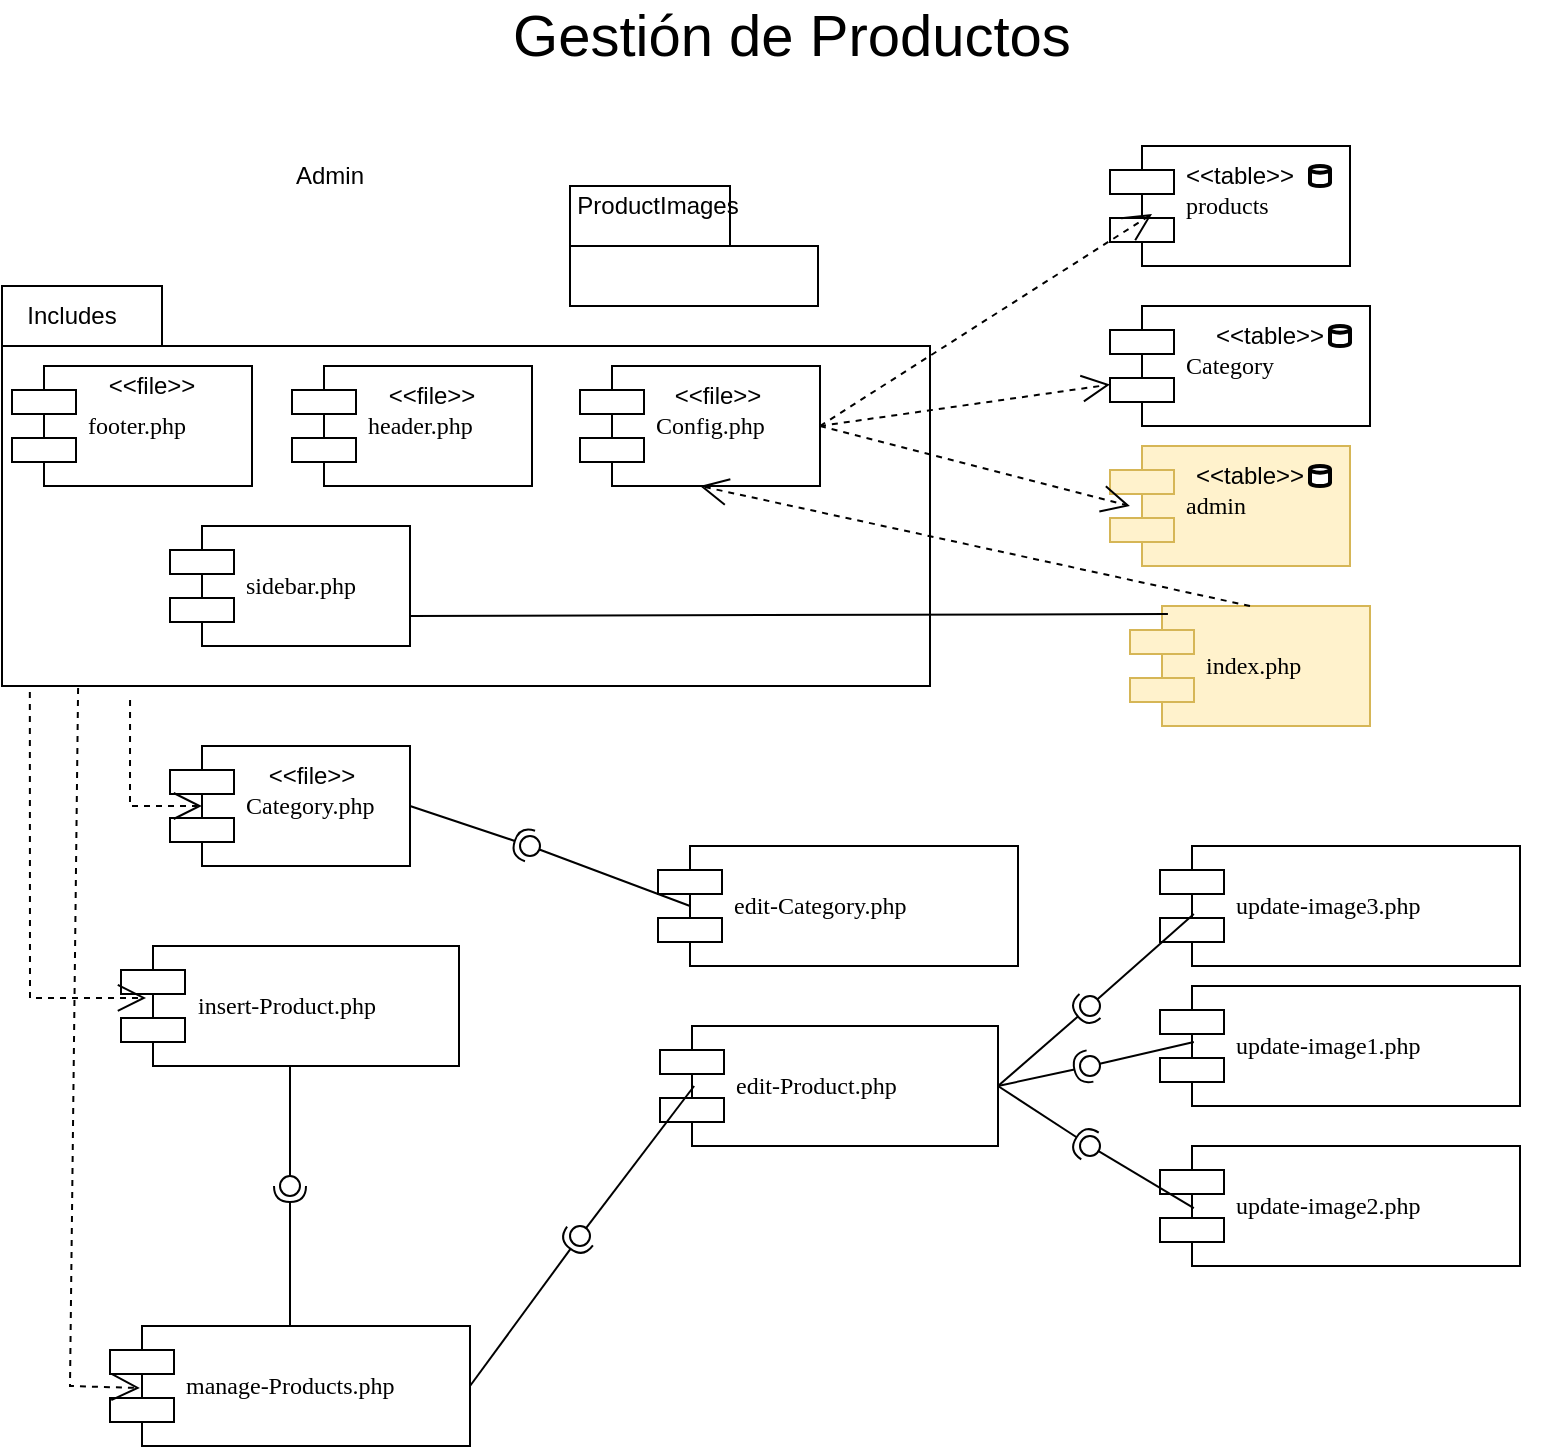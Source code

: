 <mxfile version="22.0.8" type="github">
  <diagram name="Página-1" id="GMEsVAINNBaTcpao7fsB">
    <mxGraphModel dx="880" dy="1647" grid="1" gridSize="10" guides="1" tooltips="1" connect="1" arrows="1" fold="1" page="1" pageScale="1" pageWidth="827" pageHeight="1169" math="0" shadow="0">
      <root>
        <mxCell id="0" />
        <mxCell id="1" parent="0" />
        <mxCell id="oqwPhSUPqJG5sDOOm7o7-72" value="" style="shape=folder;fontStyle=1;tabWidth=80;tabHeight=30;tabPosition=left;html=1;boundedLbl=1;whiteSpace=wrap;" parent="1" vertex="1">
          <mxGeometry x="56" y="140" width="464" height="200" as="geometry" />
        </mxCell>
        <mxCell id="oqwPhSUPqJG5sDOOm7o7-74" value="&lt;font style=&quot;vertical-align: inherit;&quot;&gt;&lt;font style=&quot;vertical-align: inherit;&quot;&gt;Includes&lt;/font&gt;&lt;/font&gt;" style="text;html=1;strokeColor=none;fillColor=none;align=center;verticalAlign=middle;whiteSpace=wrap;rounded=0;" parent="1" vertex="1">
          <mxGeometry x="61" y="140" width="60" height="30" as="geometry" />
        </mxCell>
        <mxCell id="oqwPhSUPqJG5sDOOm7o7-75" value="footer.php" style="shape=component;align=left;spacingLeft=36;rounded=0;shadow=0;comic=0;labelBackgroundColor=none;strokeWidth=1;fontFamily=Verdana;fontSize=12;html=1;" parent="1" vertex="1">
          <mxGeometry x="61" y="180" width="120" height="60" as="geometry" />
        </mxCell>
        <mxCell id="oqwPhSUPqJG5sDOOm7o7-76" value="header.php" style="shape=component;align=left;spacingLeft=36;rounded=0;shadow=0;comic=0;labelBackgroundColor=none;strokeWidth=1;fontFamily=Verdana;fontSize=12;html=1;" parent="1" vertex="1">
          <mxGeometry x="201" y="180" width="120" height="60" as="geometry" />
        </mxCell>
        <mxCell id="oqwPhSUPqJG5sDOOm7o7-81" value="&amp;lt;&amp;lt;file&amp;gt;&amp;gt;" style="text;html=1;strokeColor=none;fillColor=none;align=center;verticalAlign=middle;whiteSpace=wrap;rounded=0;" parent="1" vertex="1">
          <mxGeometry x="101" y="180" width="60" height="20" as="geometry" />
        </mxCell>
        <mxCell id="oqwPhSUPqJG5sDOOm7o7-82" value="products" style="shape=component;align=left;spacingLeft=36;rounded=0;shadow=0;comic=0;labelBackgroundColor=none;strokeWidth=1;fontFamily=Verdana;fontSize=12;html=1;" parent="1" vertex="1">
          <mxGeometry x="610" y="70" width="120" height="60" as="geometry" />
        </mxCell>
        <mxCell id="oqwPhSUPqJG5sDOOm7o7-83" value="Category" style="shape=component;align=left;spacingLeft=36;rounded=0;shadow=0;comic=0;labelBackgroundColor=none;strokeWidth=1;fontFamily=Verdana;fontSize=12;html=1;" parent="1" vertex="1">
          <mxGeometry x="610" y="150" width="130" height="60" as="geometry" />
        </mxCell>
        <mxCell id="oqwPhSUPqJG5sDOOm7o7-89" value="&amp;lt;&amp;lt;table&amp;gt;&amp;gt;" style="text;html=1;strokeColor=none;fillColor=none;align=center;verticalAlign=middle;whiteSpace=wrap;rounded=0;" parent="1" vertex="1">
          <mxGeometry x="645" y="70" width="60" height="30" as="geometry" />
        </mxCell>
        <mxCell id="oqwPhSUPqJG5sDOOm7o7-90" value="&amp;lt;&amp;lt;file&amp;gt;&amp;gt;" style="text;html=1;strokeColor=none;fillColor=none;align=center;verticalAlign=middle;whiteSpace=wrap;rounded=0;" parent="1" vertex="1">
          <mxGeometry x="241" y="180" width="60" height="30" as="geometry" />
        </mxCell>
        <mxCell id="oqwPhSUPqJG5sDOOm7o7-98" value="" style="strokeWidth=2;html=1;shape=mxgraph.flowchart.database;whiteSpace=wrap;" parent="1" vertex="1">
          <mxGeometry x="710" y="80" width="10" height="10" as="geometry" />
        </mxCell>
        <mxCell id="oqwPhSUPqJG5sDOOm7o7-99" value="Gestión de Productos" style="text;html=1;strokeColor=none;fillColor=none;align=center;verticalAlign=middle;whiteSpace=wrap;rounded=0;fontSize=29;" parent="1" vertex="1">
          <mxGeometry x="241" width="420" height="30" as="geometry" />
        </mxCell>
        <mxCell id="oqwPhSUPqJG5sDOOm7o7-100" value="index.php" style="shape=component;align=left;spacingLeft=36;rounded=0;shadow=0;comic=0;labelBackgroundColor=none;strokeWidth=1;fontFamily=Verdana;fontSize=12;html=1;fillColor=#fff2cc;strokeColor=#d6b656;" parent="1" vertex="1">
          <mxGeometry x="620" y="300" width="120" height="60" as="geometry" />
        </mxCell>
        <mxCell id="oqwPhSUPqJG5sDOOm7o7-102" value="admin" style="shape=component;align=left;spacingLeft=36;rounded=0;shadow=0;comic=0;labelBackgroundColor=none;strokeWidth=1;fontFamily=Verdana;fontSize=12;html=1;fillColor=#fff2cc;strokeColor=#d6b656;" parent="1" vertex="1">
          <mxGeometry x="610" y="220" width="120" height="60" as="geometry" />
        </mxCell>
        <mxCell id="oqwPhSUPqJG5sDOOm7o7-103" value="&amp;lt;&amp;lt;table&amp;gt;&amp;gt;" style="text;html=1;strokeColor=none;fillColor=none;align=center;verticalAlign=middle;whiteSpace=wrap;rounded=0;" parent="1" vertex="1">
          <mxGeometry x="650" y="220" width="60" height="30" as="geometry" />
        </mxCell>
        <mxCell id="oqwPhSUPqJG5sDOOm7o7-104" value="" style="ellipse;whiteSpace=wrap;html=1;align=center;aspect=fixed;fillColor=none;strokeColor=none;resizable=0;perimeter=centerPerimeter;rotatable=0;allowArrows=0;points=[];outlineConnect=1;" parent="1" vertex="1">
          <mxGeometry x="815" y="490" width="10" height="10" as="geometry" />
        </mxCell>
        <mxCell id="oqwPhSUPqJG5sDOOm7o7-108" value="" style="strokeWidth=2;html=1;shape=mxgraph.flowchart.database;whiteSpace=wrap;" parent="1" vertex="1">
          <mxGeometry x="710" y="230" width="10" height="10" as="geometry" />
        </mxCell>
        <mxCell id="oqwPhSUPqJG5sDOOm7o7-141" value="" style="shape=folder;fontStyle=1;tabWidth=80;tabHeight=30;tabPosition=left;html=1;boundedLbl=1;whiteSpace=wrap;" parent="1" vertex="1">
          <mxGeometry x="340" y="90" width="124" height="60" as="geometry" />
        </mxCell>
        <mxCell id="oqwPhSUPqJG5sDOOm7o7-142" value="&lt;font style=&quot;vertical-align: inherit;&quot;&gt;&lt;font style=&quot;vertical-align: inherit;&quot;&gt;ProductImages&lt;/font&gt;&lt;/font&gt;" style="text;html=1;strokeColor=none;fillColor=none;align=center;verticalAlign=middle;whiteSpace=wrap;rounded=0;" parent="1" vertex="1">
          <mxGeometry x="354" y="85" width="60" height="30" as="geometry" />
        </mxCell>
        <mxCell id="oqwPhSUPqJG5sDOOm7o7-143" value="Config.php" style="shape=component;align=left;spacingLeft=36;rounded=0;shadow=0;comic=0;labelBackgroundColor=none;strokeWidth=1;fontFamily=Verdana;fontSize=12;html=1;" parent="1" vertex="1">
          <mxGeometry x="345" y="180" width="120" height="60" as="geometry" />
        </mxCell>
        <mxCell id="oqwPhSUPqJG5sDOOm7o7-147" value="&amp;lt;&amp;lt;file&amp;gt;&amp;gt;" style="text;html=1;strokeColor=none;fillColor=none;align=center;verticalAlign=middle;whiteSpace=wrap;rounded=0;" parent="1" vertex="1">
          <mxGeometry x="384" y="180" width="60" height="30" as="geometry" />
        </mxCell>
        <mxCell id="oqwPhSUPqJG5sDOOm7o7-148" value="&amp;lt;&amp;lt;table&amp;gt;&amp;gt;" style="text;html=1;strokeColor=none;fillColor=none;align=center;verticalAlign=middle;whiteSpace=wrap;rounded=0;" parent="1" vertex="1">
          <mxGeometry x="660" y="150" width="60" height="30" as="geometry" />
        </mxCell>
        <mxCell id="oqwPhSUPqJG5sDOOm7o7-150" value="" style="strokeWidth=2;html=1;shape=mxgraph.flowchart.database;whiteSpace=wrap;" parent="1" vertex="1">
          <mxGeometry x="720" y="160" width="10" height="10" as="geometry" />
        </mxCell>
        <mxCell id="oqwPhSUPqJG5sDOOm7o7-159" value="" style="endArrow=open;endSize=12;dashed=1;html=1;rounded=0;exitX=1;exitY=0.5;exitDx=0;exitDy=0;entryX=0.083;entryY=0.5;entryDx=0;entryDy=0;entryPerimeter=0;" parent="1" source="oqwPhSUPqJG5sDOOm7o7-143" target="oqwPhSUPqJG5sDOOm7o7-102" edge="1">
          <mxGeometry width="160" relative="1" as="geometry">
            <mxPoint x="506" y="441.98" as="sourcePoint" />
            <mxPoint x="261" y="470" as="targetPoint" />
          </mxGeometry>
        </mxCell>
        <mxCell id="oqwPhSUPqJG5sDOOm7o7-160" value="" style="endArrow=open;endSize=12;dashed=1;html=1;rounded=0;exitX=1;exitY=0.5;exitDx=0;exitDy=0;" parent="1" source="oqwPhSUPqJG5sDOOm7o7-143" target="oqwPhSUPqJG5sDOOm7o7-83" edge="1">
          <mxGeometry width="160" relative="1" as="geometry">
            <mxPoint x="475" y="220" as="sourcePoint" />
            <mxPoint x="630" y="260" as="targetPoint" />
          </mxGeometry>
        </mxCell>
        <mxCell id="oqwPhSUPqJG5sDOOm7o7-161" value="" style="endArrow=open;endSize=12;dashed=1;html=1;rounded=0;exitX=1;exitY=0.5;exitDx=0;exitDy=0;entryX=0.175;entryY=0.567;entryDx=0;entryDy=0;entryPerimeter=0;" parent="1" source="oqwPhSUPqJG5sDOOm7o7-143" target="oqwPhSUPqJG5sDOOm7o7-82" edge="1">
          <mxGeometry width="160" relative="1" as="geometry">
            <mxPoint x="485" y="230" as="sourcePoint" />
            <mxPoint x="640" y="270" as="targetPoint" />
          </mxGeometry>
        </mxCell>
        <mxCell id="oqwPhSUPqJG5sDOOm7o7-162" value="&lt;font style=&quot;vertical-align: inherit;&quot;&gt;&lt;font style=&quot;vertical-align: inherit;&quot;&gt;Admin&lt;/font&gt;&lt;/font&gt;" style="text;html=1;strokeColor=none;fillColor=none;align=center;verticalAlign=middle;whiteSpace=wrap;rounded=0;" parent="1" vertex="1">
          <mxGeometry x="190" y="70" width="60" height="30" as="geometry" />
        </mxCell>
        <mxCell id="oqwPhSUPqJG5sDOOm7o7-164" value="Category.php" style="shape=component;align=left;spacingLeft=36;rounded=0;shadow=0;comic=0;labelBackgroundColor=none;strokeWidth=1;fontFamily=Verdana;fontSize=12;html=1;" parent="1" vertex="1">
          <mxGeometry x="140" y="370" width="120" height="60" as="geometry" />
        </mxCell>
        <mxCell id="oqwPhSUPqJG5sDOOm7o7-165" value="insert-Product.php" style="shape=component;align=left;spacingLeft=36;rounded=0;shadow=0;comic=0;labelBackgroundColor=none;strokeWidth=1;fontFamily=Verdana;fontSize=12;html=1;" parent="1" vertex="1">
          <mxGeometry x="115.5" y="470" width="169" height="60" as="geometry" />
        </mxCell>
        <mxCell id="oqwPhSUPqJG5sDOOm7o7-166" value="edit-Product.php" style="shape=component;align=left;spacingLeft=36;rounded=0;shadow=0;comic=0;labelBackgroundColor=none;strokeWidth=1;fontFamily=Verdana;fontSize=12;html=1;" parent="1" vertex="1">
          <mxGeometry x="385" y="510" width="169" height="60" as="geometry" />
        </mxCell>
        <mxCell id="oqwPhSUPqJG5sDOOm7o7-167" value="manage-Products.php" style="shape=component;align=left;spacingLeft=36;rounded=0;shadow=0;comic=0;labelBackgroundColor=none;strokeWidth=1;fontFamily=Verdana;fontSize=12;html=1;" parent="1" vertex="1">
          <mxGeometry x="110" y="660" width="180" height="60" as="geometry" />
        </mxCell>
        <mxCell id="oqwPhSUPqJG5sDOOm7o7-168" value="edit-Category.php" style="shape=component;align=left;spacingLeft=36;rounded=0;shadow=0;comic=0;labelBackgroundColor=none;strokeWidth=1;fontFamily=Verdana;fontSize=12;html=1;" parent="1" vertex="1">
          <mxGeometry x="384" y="420" width="180" height="60" as="geometry" />
        </mxCell>
        <mxCell id="oqwPhSUPqJG5sDOOm7o7-169" value="update-image1.php" style="shape=component;align=left;spacingLeft=36;rounded=0;shadow=0;comic=0;labelBackgroundColor=none;strokeWidth=1;fontFamily=Verdana;fontSize=12;html=1;" parent="1" vertex="1">
          <mxGeometry x="635" y="490" width="180" height="60" as="geometry" />
        </mxCell>
        <mxCell id="oqwPhSUPqJG5sDOOm7o7-170" value="update-image2.php" style="shape=component;align=left;spacingLeft=36;rounded=0;shadow=0;comic=0;labelBackgroundColor=none;strokeWidth=1;fontFamily=Verdana;fontSize=12;html=1;" parent="1" vertex="1">
          <mxGeometry x="635" y="570" width="180" height="60" as="geometry" />
        </mxCell>
        <mxCell id="oqwPhSUPqJG5sDOOm7o7-171" value="update-image3.php" style="shape=component;align=left;spacingLeft=36;rounded=0;shadow=0;comic=0;labelBackgroundColor=none;strokeWidth=1;fontFamily=Verdana;fontSize=12;html=1;" parent="1" vertex="1">
          <mxGeometry x="635" y="420" width="180" height="60" as="geometry" />
        </mxCell>
        <mxCell id="3F5nWW7DroaDHCYguj-d-1" value="" style="endArrow=open;endSize=12;dashed=1;html=1;rounded=0;exitX=0.5;exitY=0;exitDx=0;exitDy=0;entryX=0.5;entryY=1;entryDx=0;entryDy=0;" edge="1" parent="1" source="oqwPhSUPqJG5sDOOm7o7-100" target="oqwPhSUPqJG5sDOOm7o7-143">
          <mxGeometry width="160" relative="1" as="geometry">
            <mxPoint x="475" y="220" as="sourcePoint" />
            <mxPoint x="630" y="260" as="targetPoint" />
          </mxGeometry>
        </mxCell>
        <mxCell id="3F5nWW7DroaDHCYguj-d-2" value="sidebar.php" style="shape=component;align=left;spacingLeft=36;rounded=0;shadow=0;comic=0;labelBackgroundColor=none;strokeWidth=1;fontFamily=Verdana;fontSize=12;html=1;" vertex="1" parent="1">
          <mxGeometry x="140" y="260" width="120" height="60" as="geometry" />
        </mxCell>
        <mxCell id="3F5nWW7DroaDHCYguj-d-8" value="" style="endArrow=none;html=1;rounded=0;entryX=0.158;entryY=0.067;entryDx=0;entryDy=0;exitX=1;exitY=0.75;exitDx=0;exitDy=0;entryPerimeter=0;" edge="1" parent="1" source="3F5nWW7DroaDHCYguj-d-2" target="oqwPhSUPqJG5sDOOm7o7-100">
          <mxGeometry width="50" height="50" relative="1" as="geometry">
            <mxPoint x="107" y="390" as="sourcePoint" />
            <mxPoint x="210" y="330" as="targetPoint" />
          </mxGeometry>
        </mxCell>
        <mxCell id="3F5nWW7DroaDHCYguj-d-20" value="" style="rounded=0;orthogonalLoop=1;jettySize=auto;html=1;endArrow=halfCircle;endFill=0;endSize=6;strokeWidth=1;sketch=0;exitX=1;exitY=0.5;exitDx=0;exitDy=0;" edge="1" parent="1" source="oqwPhSUPqJG5sDOOm7o7-166">
          <mxGeometry relative="1" as="geometry">
            <mxPoint x="400" y="445" as="sourcePoint" />
            <mxPoint x="600" y="500" as="targetPoint" />
          </mxGeometry>
        </mxCell>
        <mxCell id="3F5nWW7DroaDHCYguj-d-21" value="" style="rounded=0;orthogonalLoop=1;jettySize=auto;html=1;endArrow=oval;endFill=0;sketch=0;sourcePerimeterSpacing=0;targetPerimeterSpacing=0;endSize=10;exitX=0.094;exitY=0.567;exitDx=0;exitDy=0;exitPerimeter=0;" edge="1" parent="1" source="oqwPhSUPqJG5sDOOm7o7-171">
          <mxGeometry relative="1" as="geometry">
            <mxPoint x="360" y="445" as="sourcePoint" />
            <mxPoint x="600" y="500" as="targetPoint" />
          </mxGeometry>
        </mxCell>
        <mxCell id="3F5nWW7DroaDHCYguj-d-22" value="" style="ellipse;whiteSpace=wrap;html=1;align=center;aspect=fixed;fillColor=none;strokeColor=none;resizable=0;perimeter=centerPerimeter;rotatable=0;allowArrows=0;points=[];outlineConnect=1;" vertex="1" parent="1">
          <mxGeometry x="375" y="440" width="10" height="10" as="geometry" />
        </mxCell>
        <mxCell id="3F5nWW7DroaDHCYguj-d-23" value="" style="rounded=0;orthogonalLoop=1;jettySize=auto;html=1;endArrow=halfCircle;endFill=0;endSize=6;strokeWidth=1;sketch=0;exitX=1;exitY=0.5;exitDx=0;exitDy=0;" edge="1" parent="1" source="oqwPhSUPqJG5sDOOm7o7-166">
          <mxGeometry relative="1" as="geometry">
            <mxPoint x="400" y="445" as="sourcePoint" />
            <mxPoint x="600" y="530" as="targetPoint" />
          </mxGeometry>
        </mxCell>
        <mxCell id="3F5nWW7DroaDHCYguj-d-24" value="" style="rounded=0;orthogonalLoop=1;jettySize=auto;html=1;endArrow=oval;endFill=0;sketch=0;sourcePerimeterSpacing=0;targetPerimeterSpacing=0;endSize=10;exitX=0.094;exitY=0.467;exitDx=0;exitDy=0;exitPerimeter=0;" edge="1" parent="1" source="oqwPhSUPqJG5sDOOm7o7-169">
          <mxGeometry relative="1" as="geometry">
            <mxPoint x="360" y="445" as="sourcePoint" />
            <mxPoint x="600" y="530" as="targetPoint" />
          </mxGeometry>
        </mxCell>
        <mxCell id="3F5nWW7DroaDHCYguj-d-25" value="" style="ellipse;whiteSpace=wrap;html=1;align=center;aspect=fixed;fillColor=none;strokeColor=none;resizable=0;perimeter=centerPerimeter;rotatable=0;allowArrows=0;points=[];outlineConnect=1;" vertex="1" parent="1">
          <mxGeometry x="375" y="440" width="10" height="10" as="geometry" />
        </mxCell>
        <mxCell id="3F5nWW7DroaDHCYguj-d-26" value="" style="rounded=0;orthogonalLoop=1;jettySize=auto;html=1;endArrow=halfCircle;endFill=0;endSize=6;strokeWidth=1;sketch=0;exitX=1;exitY=0.5;exitDx=0;exitDy=0;" edge="1" parent="1" source="oqwPhSUPqJG5sDOOm7o7-166">
          <mxGeometry relative="1" as="geometry">
            <mxPoint x="400" y="445" as="sourcePoint" />
            <mxPoint x="600" y="570" as="targetPoint" />
          </mxGeometry>
        </mxCell>
        <mxCell id="3F5nWW7DroaDHCYguj-d-27" value="" style="rounded=0;orthogonalLoop=1;jettySize=auto;html=1;endArrow=oval;endFill=0;sketch=0;sourcePerimeterSpacing=0;targetPerimeterSpacing=0;endSize=10;exitX=0.094;exitY=0.517;exitDx=0;exitDy=0;exitPerimeter=0;" edge="1" parent="1" source="oqwPhSUPqJG5sDOOm7o7-170">
          <mxGeometry relative="1" as="geometry">
            <mxPoint x="360" y="445" as="sourcePoint" />
            <mxPoint x="600" y="570" as="targetPoint" />
          </mxGeometry>
        </mxCell>
        <mxCell id="3F5nWW7DroaDHCYguj-d-28" value="" style="ellipse;whiteSpace=wrap;html=1;align=center;aspect=fixed;fillColor=none;strokeColor=none;resizable=0;perimeter=centerPerimeter;rotatable=0;allowArrows=0;points=[];outlineConnect=1;" vertex="1" parent="1">
          <mxGeometry x="375" y="440" width="10" height="10" as="geometry" />
        </mxCell>
        <mxCell id="3F5nWW7DroaDHCYguj-d-29" value="" style="rounded=0;orthogonalLoop=1;jettySize=auto;html=1;endArrow=halfCircle;endFill=0;endSize=6;strokeWidth=1;sketch=0;exitX=1;exitY=0.5;exitDx=0;exitDy=0;" edge="1" parent="1" source="oqwPhSUPqJG5sDOOm7o7-164">
          <mxGeometry relative="1" as="geometry">
            <mxPoint x="400" y="445" as="sourcePoint" />
            <mxPoint x="320" y="420" as="targetPoint" />
          </mxGeometry>
        </mxCell>
        <mxCell id="3F5nWW7DroaDHCYguj-d-30" value="" style="rounded=0;orthogonalLoop=1;jettySize=auto;html=1;endArrow=oval;endFill=0;sketch=0;sourcePerimeterSpacing=0;targetPerimeterSpacing=0;endSize=10;exitX=0.089;exitY=0.5;exitDx=0;exitDy=0;exitPerimeter=0;" edge="1" parent="1" source="oqwPhSUPqJG5sDOOm7o7-168">
          <mxGeometry relative="1" as="geometry">
            <mxPoint x="360" y="445" as="sourcePoint" />
            <mxPoint x="320" y="420" as="targetPoint" />
          </mxGeometry>
        </mxCell>
        <mxCell id="3F5nWW7DroaDHCYguj-d-31" value="" style="ellipse;whiteSpace=wrap;html=1;align=center;aspect=fixed;fillColor=none;strokeColor=none;resizable=0;perimeter=centerPerimeter;rotatable=0;allowArrows=0;points=[];outlineConnect=1;" vertex="1" parent="1">
          <mxGeometry x="375" y="440" width="10" height="10" as="geometry" />
        </mxCell>
        <mxCell id="3F5nWW7DroaDHCYguj-d-32" value="" style="rounded=0;orthogonalLoop=1;jettySize=auto;html=1;endArrow=halfCircle;endFill=0;endSize=6;strokeWidth=1;sketch=0;exitX=1;exitY=0.5;exitDx=0;exitDy=0;entryX=0.2;entryY=0.4;entryDx=0;entryDy=0;entryPerimeter=0;" edge="1" target="3F5nWW7DroaDHCYguj-d-34" parent="1" source="oqwPhSUPqJG5sDOOm7o7-167">
          <mxGeometry relative="1" as="geometry">
            <mxPoint x="390" y="575" as="sourcePoint" />
            <mxPoint x="360" y="560" as="targetPoint" />
          </mxGeometry>
        </mxCell>
        <mxCell id="3F5nWW7DroaDHCYguj-d-33" value="" style="rounded=0;orthogonalLoop=1;jettySize=auto;html=1;endArrow=oval;endFill=0;sketch=0;sourcePerimeterSpacing=0;targetPerimeterSpacing=0;endSize=10;exitX=0.101;exitY=0.5;exitDx=0;exitDy=0;exitPerimeter=0;entryX=0;entryY=0.2;entryDx=0;entryDy=0;entryPerimeter=0;" edge="1" target="3F5nWW7DroaDHCYguj-d-34" parent="1" source="oqwPhSUPqJG5sDOOm7o7-166">
          <mxGeometry relative="1" as="geometry">
            <mxPoint x="350" y="575" as="sourcePoint" />
            <mxPoint x="360" y="560" as="targetPoint" />
          </mxGeometry>
        </mxCell>
        <mxCell id="3F5nWW7DroaDHCYguj-d-34" value="" style="ellipse;whiteSpace=wrap;html=1;align=center;aspect=fixed;fillColor=none;strokeColor=none;resizable=0;perimeter=centerPerimeter;rotatable=0;allowArrows=0;points=[];outlineConnect=1;" vertex="1" parent="1">
          <mxGeometry x="340" y="610" width="10" height="10" as="geometry" />
        </mxCell>
        <mxCell id="3F5nWW7DroaDHCYguj-d-35" value="" style="rounded=0;orthogonalLoop=1;jettySize=auto;html=1;endArrow=halfCircle;endFill=0;endSize=6;strokeWidth=1;sketch=0;exitX=0.5;exitY=0;exitDx=0;exitDy=0;" edge="1" parent="1" source="oqwPhSUPqJG5sDOOm7o7-167">
          <mxGeometry relative="1" as="geometry">
            <mxPoint x="390" y="575" as="sourcePoint" />
            <mxPoint x="200" y="590" as="targetPoint" />
          </mxGeometry>
        </mxCell>
        <mxCell id="3F5nWW7DroaDHCYguj-d-39" value="" style="ellipse;whiteSpace=wrap;html=1;align=center;aspect=fixed;fillColor=none;strokeColor=none;resizable=0;perimeter=centerPerimeter;rotatable=0;allowArrows=0;points=[];outlineConnect=1;" vertex="1" parent="1">
          <mxGeometry x="364" y="570" width="10" height="10" as="geometry" />
        </mxCell>
        <mxCell id="3F5nWW7DroaDHCYguj-d-40" value="" style="rounded=0;orthogonalLoop=1;jettySize=auto;html=1;endArrow=oval;endFill=0;sketch=0;sourcePerimeterSpacing=0;targetPerimeterSpacing=0;endSize=10;exitX=0.5;exitY=1;exitDx=0;exitDy=0;" edge="1" parent="1" source="oqwPhSUPqJG5sDOOm7o7-165">
          <mxGeometry relative="1" as="geometry">
            <mxPoint x="412" y="550" as="sourcePoint" />
            <mxPoint x="200" y="590" as="targetPoint" />
          </mxGeometry>
        </mxCell>
        <mxCell id="3F5nWW7DroaDHCYguj-d-42" value="&amp;lt;&amp;lt;file&amp;gt;&amp;gt;" style="text;html=1;strokeColor=none;fillColor=none;align=center;verticalAlign=middle;whiteSpace=wrap;rounded=0;" vertex="1" parent="1">
          <mxGeometry x="181" y="370" width="60" height="30" as="geometry" />
        </mxCell>
        <mxCell id="3F5nWW7DroaDHCYguj-d-43" value="" style="endArrow=open;endSize=12;dashed=1;html=1;rounded=0;exitX=0.03;exitY=1.015;exitDx=0;exitDy=0;entryX=0.074;entryY=0.433;entryDx=0;entryDy=0;entryPerimeter=0;exitPerimeter=0;" edge="1" parent="1" source="oqwPhSUPqJG5sDOOm7o7-72" target="oqwPhSUPqJG5sDOOm7o7-165">
          <mxGeometry width="160" relative="1" as="geometry">
            <mxPoint x="690" y="310" as="sourcePoint" />
            <mxPoint x="415" y="250" as="targetPoint" />
            <Array as="points">
              <mxPoint x="70" y="496" />
            </Array>
          </mxGeometry>
        </mxCell>
        <mxCell id="3F5nWW7DroaDHCYguj-d-44" value="" style="endArrow=open;endSize=12;dashed=1;html=1;rounded=0;exitX=0.138;exitY=1.035;exitDx=0;exitDy=0;entryX=0.133;entryY=0.5;entryDx=0;entryDy=0;entryPerimeter=0;exitPerimeter=0;" edge="1" parent="1" source="oqwPhSUPqJG5sDOOm7o7-72" target="oqwPhSUPqJG5sDOOm7o7-164">
          <mxGeometry width="160" relative="1" as="geometry">
            <mxPoint x="700" y="320" as="sourcePoint" />
            <mxPoint x="425" y="260" as="targetPoint" />
            <Array as="points">
              <mxPoint x="120" y="400" />
            </Array>
          </mxGeometry>
        </mxCell>
        <mxCell id="3F5nWW7DroaDHCYguj-d-45" value="" style="endArrow=open;endSize=12;dashed=1;html=1;rounded=0;exitX=0.082;exitY=1.005;exitDx=0;exitDy=0;exitPerimeter=0;entryX=0.083;entryY=0.517;entryDx=0;entryDy=0;entryPerimeter=0;" edge="1" parent="1" source="oqwPhSUPqJG5sDOOm7o7-72" target="oqwPhSUPqJG5sDOOm7o7-167">
          <mxGeometry width="160" relative="1" as="geometry">
            <mxPoint x="710" y="330" as="sourcePoint" />
            <mxPoint x="260" y="560" as="targetPoint" />
            <Array as="points">
              <mxPoint x="90" y="690" />
            </Array>
          </mxGeometry>
        </mxCell>
      </root>
    </mxGraphModel>
  </diagram>
</mxfile>
